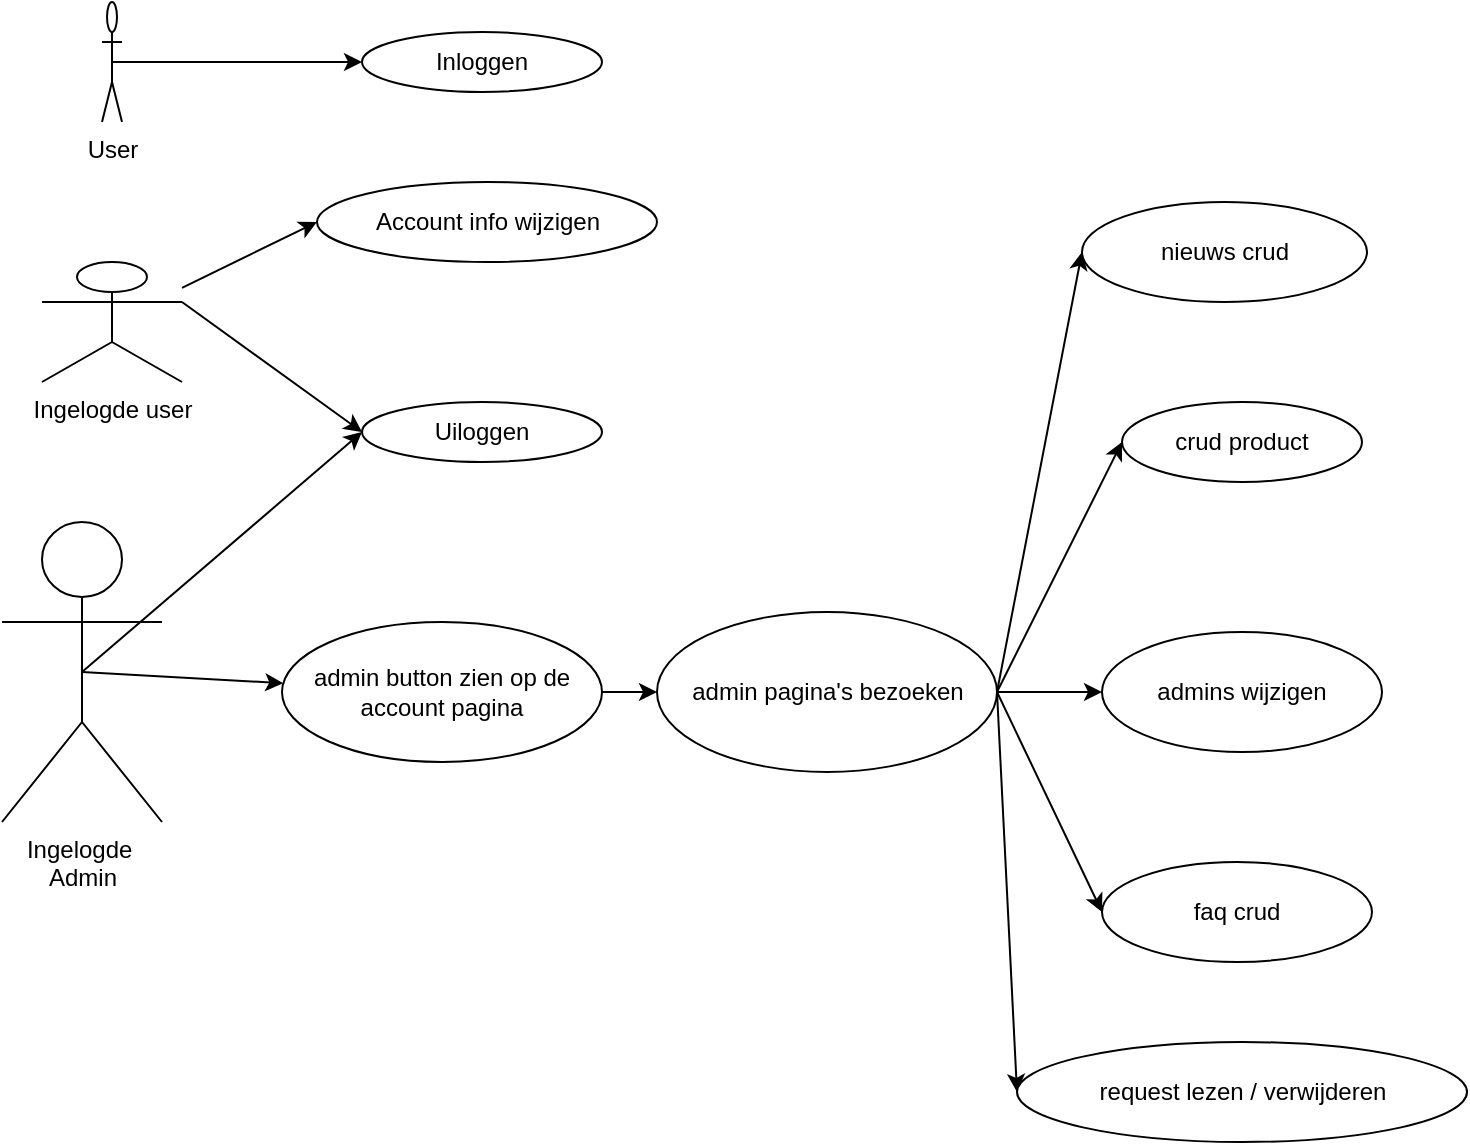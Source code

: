 <mxfile version="24.7.15">
  <diagram name="Page-1" id="52bQDK9NKCLhaxTE0O1Y">
    <mxGraphModel dx="1050" dy="563" grid="1" gridSize="10" guides="1" tooltips="1" connect="1" arrows="1" fold="1" page="1" pageScale="1" pageWidth="850" pageHeight="1100" math="0" shadow="0">
      <root>
        <mxCell id="0" />
        <mxCell id="1" parent="0" />
        <mxCell id="wik_Ilwu2YbyRMMdUUwV-75" style="rounded=0;orthogonalLoop=1;jettySize=auto;html=1;exitX=0.5;exitY=0.5;exitDx=0;exitDy=0;exitPerimeter=0;" edge="1" parent="1" source="wik_Ilwu2YbyRMMdUUwV-1" target="wik_Ilwu2YbyRMMdUUwV-5">
          <mxGeometry relative="1" as="geometry" />
        </mxCell>
        <mxCell id="wik_Ilwu2YbyRMMdUUwV-81" style="rounded=0;orthogonalLoop=1;jettySize=auto;html=1;entryX=0;entryY=0.5;entryDx=0;entryDy=0;" edge="1" parent="1" source="wik_Ilwu2YbyRMMdUUwV-23" target="wik_Ilwu2YbyRMMdUUwV-60">
          <mxGeometry relative="1" as="geometry" />
        </mxCell>
        <mxCell id="wik_Ilwu2YbyRMMdUUwV-1" value="User" style="shape=umlActor;verticalLabelPosition=bottom;verticalAlign=top;html=1;" vertex="1" parent="1">
          <mxGeometry x="120" y="130" width="10" height="60" as="geometry" />
        </mxCell>
        <mxCell id="wik_Ilwu2YbyRMMdUUwV-6" value="Uiloggen" style="ellipse;whiteSpace=wrap;html=1;" vertex="1" parent="1">
          <mxGeometry x="250" y="330" width="120" height="30" as="geometry" />
        </mxCell>
        <mxCell id="wik_Ilwu2YbyRMMdUUwV-49" style="rounded=0;orthogonalLoop=1;jettySize=auto;html=1;exitX=1;exitY=0.333;exitDx=0;exitDy=0;exitPerimeter=0;entryX=0;entryY=0.5;entryDx=0;entryDy=0;" edge="1" parent="1" source="wik_Ilwu2YbyRMMdUUwV-23" target="wik_Ilwu2YbyRMMdUUwV-6">
          <mxGeometry relative="1" as="geometry" />
        </mxCell>
        <mxCell id="wik_Ilwu2YbyRMMdUUwV-23" value="Ingelogde user&lt;div&gt;&lt;br&gt;&lt;/div&gt;" style="shape=umlActor;verticalLabelPosition=bottom;verticalAlign=top;html=1;outlineConnect=0;" vertex="1" parent="1">
          <mxGeometry x="90" y="260" width="70" height="60" as="geometry" />
        </mxCell>
        <mxCell id="wik_Ilwu2YbyRMMdUUwV-29" value="crud product" style="ellipse;whiteSpace=wrap;html=1;" vertex="1" parent="1">
          <mxGeometry x="630" y="330" width="120" height="40" as="geometry" />
        </mxCell>
        <mxCell id="wik_Ilwu2YbyRMMdUUwV-5" value="Inloggen" style="ellipse;whiteSpace=wrap;html=1;" vertex="1" parent="1">
          <mxGeometry x="250" y="145" width="120" height="30" as="geometry" />
        </mxCell>
        <mxCell id="wik_Ilwu2YbyRMMdUUwV-85" style="rounded=0;orthogonalLoop=1;jettySize=auto;html=1;exitX=0.5;exitY=0.5;exitDx=0;exitDy=0;exitPerimeter=0;" edge="1" parent="1" source="wik_Ilwu2YbyRMMdUUwV-51" target="wik_Ilwu2YbyRMMdUUwV-63">
          <mxGeometry relative="1" as="geometry">
            <mxPoint x="450" y="357.94" as="targetPoint" />
          </mxGeometry>
        </mxCell>
        <mxCell id="wik_Ilwu2YbyRMMdUUwV-88" style="rounded=0;orthogonalLoop=1;jettySize=auto;html=1;exitX=1;exitY=0.5;exitDx=0;exitDy=0;entryX=0;entryY=0.5;entryDx=0;entryDy=0;" edge="1" parent="1" source="wik_Ilwu2YbyRMMdUUwV-61" target="wik_Ilwu2YbyRMMdUUwV-62">
          <mxGeometry relative="1" as="geometry" />
        </mxCell>
        <mxCell id="wik_Ilwu2YbyRMMdUUwV-97" style="rounded=0;orthogonalLoop=1;jettySize=auto;html=1;exitX=1;exitY=0.5;exitDx=0;exitDy=0;entryX=0;entryY=0.5;entryDx=0;entryDy=0;" edge="1" parent="1" source="wik_Ilwu2YbyRMMdUUwV-61" target="wik_Ilwu2YbyRMMdUUwV-64">
          <mxGeometry relative="1" as="geometry" />
        </mxCell>
        <mxCell id="wik_Ilwu2YbyRMMdUUwV-99" style="rounded=0;orthogonalLoop=1;jettySize=auto;html=1;exitX=1;exitY=0.5;exitDx=0;exitDy=0;entryX=0;entryY=0.5;entryDx=0;entryDy=0;" edge="1" parent="1" source="wik_Ilwu2YbyRMMdUUwV-61" target="wik_Ilwu2YbyRMMdUUwV-98">
          <mxGeometry relative="1" as="geometry" />
        </mxCell>
        <mxCell id="wik_Ilwu2YbyRMMdUUwV-101" style="rounded=0;orthogonalLoop=1;jettySize=auto;html=1;exitX=1;exitY=0.5;exitDx=0;exitDy=0;entryX=0;entryY=0.5;entryDx=0;entryDy=0;" edge="1" parent="1" source="wik_Ilwu2YbyRMMdUUwV-61" target="wik_Ilwu2YbyRMMdUUwV-100">
          <mxGeometry relative="1" as="geometry" />
        </mxCell>
        <mxCell id="wik_Ilwu2YbyRMMdUUwV-102" style="rounded=0;orthogonalLoop=1;jettySize=auto;html=1;exitX=1;exitY=0.5;exitDx=0;exitDy=0;entryX=0;entryY=0.5;entryDx=0;entryDy=0;" edge="1" parent="1" source="wik_Ilwu2YbyRMMdUUwV-61" target="wik_Ilwu2YbyRMMdUUwV-29">
          <mxGeometry relative="1" as="geometry" />
        </mxCell>
        <mxCell id="wik_Ilwu2YbyRMMdUUwV-51" value="Ingelogde&amp;nbsp;&lt;div&gt;Admin&lt;/div&gt;" style="shape=umlActor;verticalLabelPosition=bottom;verticalAlign=top;html=1;" vertex="1" parent="1">
          <mxGeometry x="70" y="390" width="80" height="150" as="geometry" />
        </mxCell>
        <mxCell id="wik_Ilwu2YbyRMMdUUwV-60" value="Account info wijzigen" style="ellipse;whiteSpace=wrap;html=1;" vertex="1" parent="1">
          <mxGeometry x="227.5" y="220" width="170" height="40" as="geometry" />
        </mxCell>
        <mxCell id="wik_Ilwu2YbyRMMdUUwV-61" value="admin pagina&#39;s bezoeken" style="ellipse;whiteSpace=wrap;html=1;" vertex="1" parent="1">
          <mxGeometry x="397.5" y="435" width="170" height="80" as="geometry" />
        </mxCell>
        <mxCell id="wik_Ilwu2YbyRMMdUUwV-62" value="admins wijzigen" style="ellipse;whiteSpace=wrap;html=1;" vertex="1" parent="1">
          <mxGeometry x="620" y="445" width="140" height="60" as="geometry" />
        </mxCell>
        <mxCell id="wik_Ilwu2YbyRMMdUUwV-63" value="admin button zien op de account pagina" style="ellipse;whiteSpace=wrap;html=1;" vertex="1" parent="1">
          <mxGeometry x="210" y="440" width="160" height="70" as="geometry" />
        </mxCell>
        <mxCell id="wik_Ilwu2YbyRMMdUUwV-64" value="nieuws crud" style="ellipse;whiteSpace=wrap;html=1;" vertex="1" parent="1">
          <mxGeometry x="610" y="230" width="142.5" height="50" as="geometry" />
        </mxCell>
        <mxCell id="wik_Ilwu2YbyRMMdUUwV-65" style="edgeStyle=orthogonalEdgeStyle;rounded=0;orthogonalLoop=1;jettySize=auto;html=1;exitX=0.5;exitY=1;exitDx=0;exitDy=0;" edge="1" parent="1">
          <mxGeometry relative="1" as="geometry">
            <mxPoint x="470" y="450" as="sourcePoint" />
            <mxPoint x="470" y="450" as="targetPoint" />
          </mxGeometry>
        </mxCell>
        <mxCell id="wik_Ilwu2YbyRMMdUUwV-69" style="rounded=0;orthogonalLoop=1;jettySize=auto;html=1;exitX=0.5;exitY=0.5;exitDx=0;exitDy=0;exitPerimeter=0;entryX=0;entryY=0.5;entryDx=0;entryDy=0;" edge="1" parent="1" source="wik_Ilwu2YbyRMMdUUwV-51" target="wik_Ilwu2YbyRMMdUUwV-6">
          <mxGeometry relative="1" as="geometry" />
        </mxCell>
        <mxCell id="wik_Ilwu2YbyRMMdUUwV-98" value="faq crud" style="ellipse;whiteSpace=wrap;html=1;" vertex="1" parent="1">
          <mxGeometry x="620" y="560" width="135" height="50" as="geometry" />
        </mxCell>
        <mxCell id="wik_Ilwu2YbyRMMdUUwV-100" value="request lezen / verwijderen" style="ellipse;whiteSpace=wrap;html=1;" vertex="1" parent="1">
          <mxGeometry x="577.5" y="650" width="225" height="50" as="geometry" />
        </mxCell>
        <mxCell id="wik_Ilwu2YbyRMMdUUwV-103" style="rounded=0;orthogonalLoop=1;jettySize=auto;html=1;exitX=1;exitY=0.5;exitDx=0;exitDy=0;entryX=0;entryY=0.5;entryDx=0;entryDy=0;" edge="1" parent="1" source="wik_Ilwu2YbyRMMdUUwV-63" target="wik_Ilwu2YbyRMMdUUwV-61">
          <mxGeometry relative="1" as="geometry" />
        </mxCell>
      </root>
    </mxGraphModel>
  </diagram>
</mxfile>
